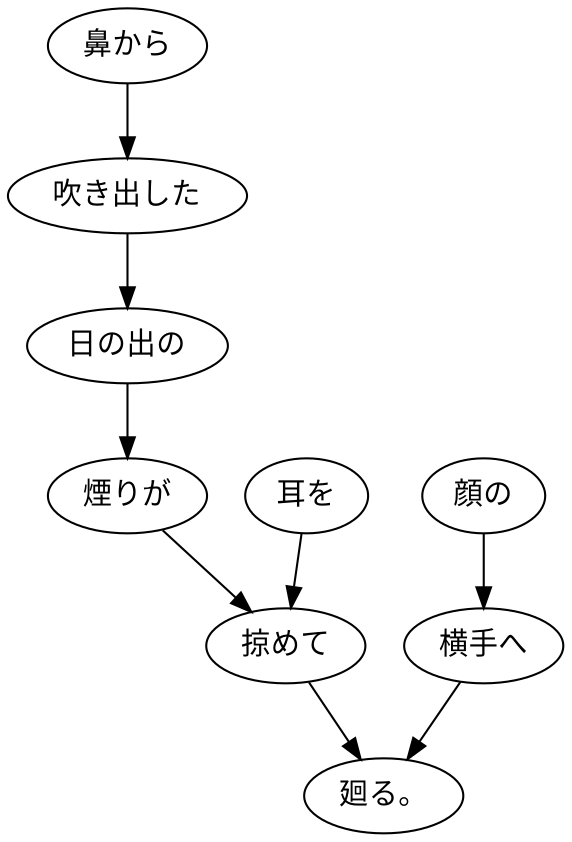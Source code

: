 digraph graph811 {
	node0 [label="鼻から"];
	node1 [label="吹き出した"];
	node2 [label="日の出の"];
	node3 [label="煙りが"];
	node4 [label="耳を"];
	node5 [label="掠めて"];
	node6 [label="顔の"];
	node7 [label="横手へ"];
	node8 [label="廻る。"];
	node0 -> node1;
	node1 -> node2;
	node2 -> node3;
	node3 -> node5;
	node4 -> node5;
	node5 -> node8;
	node6 -> node7;
	node7 -> node8;
}

